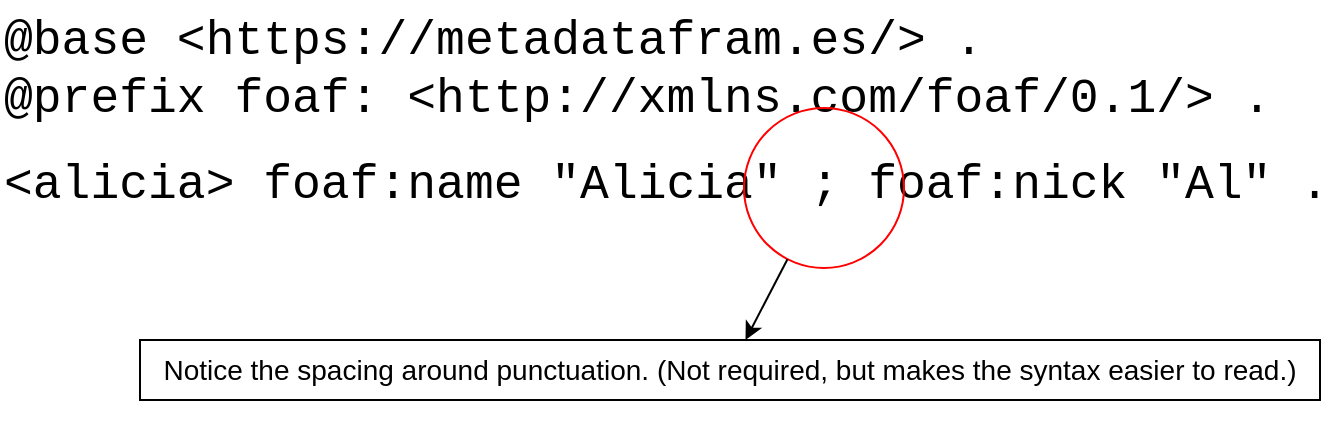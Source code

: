 <mxfile version="21.2.8" type="device">
  <diagram name="Page-1" id="CQKYAZUyW5n72rebpFf3">
    <mxGraphModel dx="1114" dy="789" grid="1" gridSize="10" guides="1" tooltips="1" connect="1" arrows="1" fold="1" page="1" pageScale="1" pageWidth="850" pageHeight="1100" math="0" shadow="0">
      <root>
        <mxCell id="0" />
        <mxCell id="1" parent="0" />
        <mxCell id="l7utE99WKTkFxfxXcq3A-1" value="&lt;b id=&quot;docs-internal-guid-f1799100-7fff-dba2-8802-8b64967f6c6b&quot; style=&quot;font-weight:normal;&quot;&gt;&lt;p style=&quot;line-height:1.2;margin-top:0pt;margin-bottom:0pt;&quot; dir=&quot;ltr&quot;&gt;&lt;span style=&quot;font-size: 18pt; font-family: &amp;quot;Courier New&amp;quot;; color: rgb(0, 0, 0); background-color: transparent; font-weight: 400; font-style: normal; font-variant: normal; text-decoration: none; vertical-align: baseline;&quot;&gt;@base &amp;lt;https://metadatafram.es/&amp;gt; .&lt;/span&gt;&lt;/p&gt;&lt;p style=&quot;line-height:1.2;margin-top:0pt;margin-bottom:0pt;&quot; dir=&quot;ltr&quot;&gt;&lt;span style=&quot;font-size: 18pt; font-family: &amp;quot;Courier New&amp;quot;; color: rgb(0, 0, 0); background-color: transparent; font-weight: 400; font-style: normal; font-variant: normal; text-decoration: none; vertical-align: baseline;&quot;&gt;@prefix foaf: &amp;lt;http://xmlns.com/foaf/0.1/&amp;gt; .&lt;/span&gt;&lt;/p&gt;&lt;br&gt;&lt;p style=&quot;line-height:1.2;margin-top:0pt;margin-bottom:0pt;&quot; dir=&quot;ltr&quot;&gt;&lt;span style=&quot;font-size: 18pt; font-family: &amp;quot;Courier New&amp;quot;; color: rgb(0, 0, 0); background-color: transparent; font-weight: 400; font-style: normal; font-variant: normal; text-decoration: none; vertical-align: baseline;&quot;&gt;&amp;lt;alicia&amp;gt; foaf:name &quot;Alicia&quot; ; foaf:nick &quot;Al&quot; .&lt;/span&gt;&lt;/p&gt;&lt;/b&gt;" style="text;whiteSpace=wrap;html=1;" vertex="1" parent="1">
          <mxGeometry width="670" height="210" as="geometry" />
        </mxCell>
        <mxCell id="l7utE99WKTkFxfxXcq3A-2" value="" style="ellipse;whiteSpace=wrap;html=1;aspect=fixed;fillColor=none;fontColor=#ffffff;strokeColor=#FF0000;" vertex="1" parent="1">
          <mxGeometry x="372" y="54" width="80" height="80" as="geometry" />
        </mxCell>
        <mxCell id="l7utE99WKTkFxfxXcq3A-4" value="" style="endArrow=classic;html=1;rounded=0;" edge="1" parent="1" source="l7utE99WKTkFxfxXcq3A-2" target="l7utE99WKTkFxfxXcq3A-5">
          <mxGeometry width="50" height="50" relative="1" as="geometry">
            <mxPoint x="400" y="220" as="sourcePoint" />
            <mxPoint x="450" y="170" as="targetPoint" />
          </mxGeometry>
        </mxCell>
        <mxCell id="l7utE99WKTkFxfxXcq3A-5" value="&lt;font style=&quot;font-size: 14px;&quot;&gt;Notice the spacing around punctuation. (Not required, but makes the syntax easier to read.)&lt;/font&gt;" style="text;html=1;strokeColor=default;fillColor=none;align=center;verticalAlign=middle;whiteSpace=wrap;rounded=0;" vertex="1" parent="1">
          <mxGeometry x="70" y="170" width="590" height="30" as="geometry" />
        </mxCell>
      </root>
    </mxGraphModel>
  </diagram>
</mxfile>
